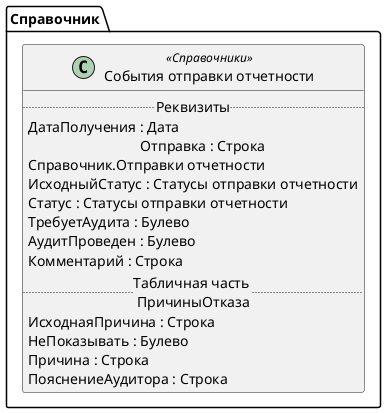 ﻿@startuml СобытияОтправкиОтчетности
'!include templates.wsd
'..\include templates.wsd
class Справочник.СобытияОтправкиОтчетности as "События отправки отчетности" <<Справочники>>
{
..Реквизиты..
ДатаПолучения : Дата
Отправка : Строка\rСправочник.Отправки отчетности
ИсходныйСтатус : Статусы отправки отчетности
Статус : Статусы отправки отчетности
ТребуетАудита : Булево
АудитПроведен : Булево
Комментарий : Строка
..Табличная часть \n ПричиныОтказа..
ИсходнаяПричина : Строка
НеПоказывать : Булево
Причина : Строка
ПояснениеАудитора : Строка
}
@enduml
